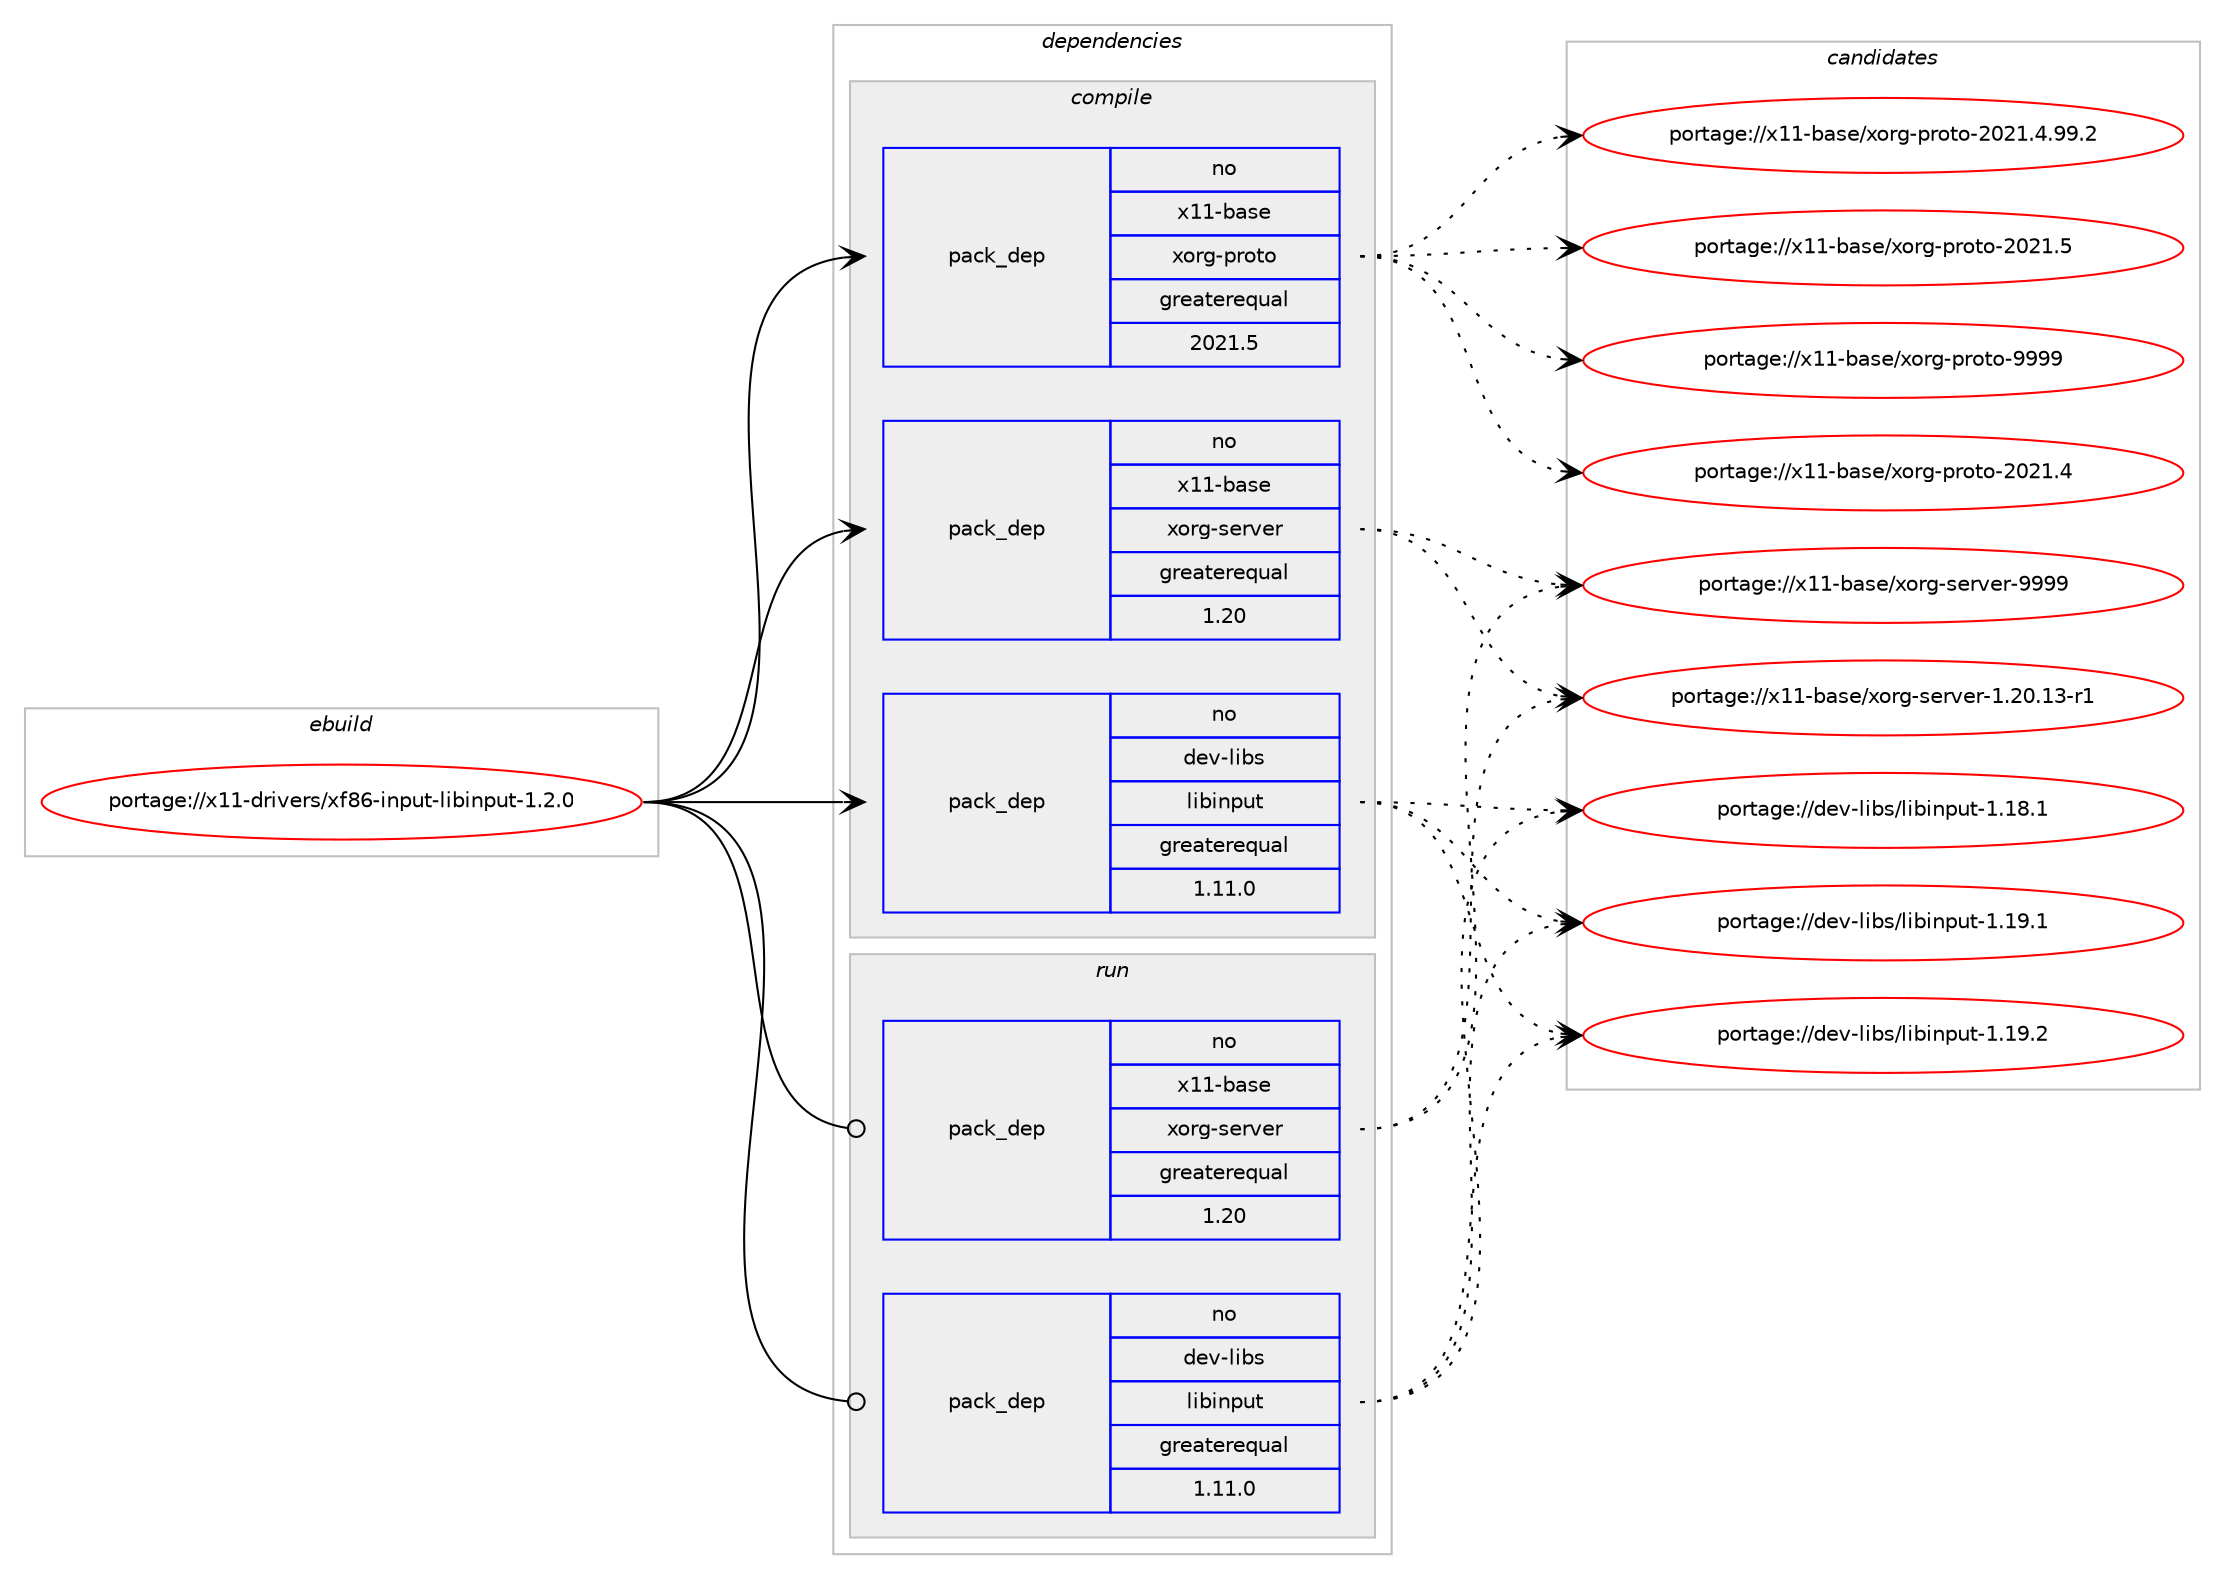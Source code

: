 digraph prolog {

# *************
# Graph options
# *************

newrank=true;
concentrate=true;
compound=true;
graph [rankdir=LR,fontname=Helvetica,fontsize=10,ranksep=1.5];#, ranksep=2.5, nodesep=0.2];
edge  [arrowhead=vee];
node  [fontname=Helvetica,fontsize=10];

# **********
# The ebuild
# **********

subgraph cluster_leftcol {
color=gray;
rank=same;
label=<<i>ebuild</i>>;
id [label="portage://x11-drivers/xf86-input-libinput-1.2.0", color=red, width=4, href="../x11-drivers/xf86-input-libinput-1.2.0.svg"];
}

# ****************
# The dependencies
# ****************

subgraph cluster_midcol {
color=gray;
label=<<i>dependencies</i>>;
subgraph cluster_compile {
fillcolor="#eeeeee";
style=filled;
label=<<i>compile</i>>;
subgraph pack301 {
dependency675 [label=<<TABLE BORDER="0" CELLBORDER="1" CELLSPACING="0" CELLPADDING="4" WIDTH="220"><TR><TD ROWSPAN="6" CELLPADDING="30">pack_dep</TD></TR><TR><TD WIDTH="110">no</TD></TR><TR><TD>dev-libs</TD></TR><TR><TD>libinput</TD></TR><TR><TD>greaterequal</TD></TR><TR><TD>1.11.0</TD></TR></TABLE>>, shape=none, color=blue];
}
id:e -> dependency675:w [weight=20,style="solid",arrowhead="vee"];
subgraph pack302 {
dependency676 [label=<<TABLE BORDER="0" CELLBORDER="1" CELLSPACING="0" CELLPADDING="4" WIDTH="220"><TR><TD ROWSPAN="6" CELLPADDING="30">pack_dep</TD></TR><TR><TD WIDTH="110">no</TD></TR><TR><TD>x11-base</TD></TR><TR><TD>xorg-proto</TD></TR><TR><TD>greaterequal</TD></TR><TR><TD>2021.5</TD></TR></TABLE>>, shape=none, color=blue];
}
id:e -> dependency676:w [weight=20,style="solid",arrowhead="vee"];
# *** BEGIN UNKNOWN DEPENDENCY TYPE (TODO) ***
# id -> package_dependency(portage://x11-drivers/xf86-input-libinput-1.2.0,install,no,x11-base,xorg-proto,none,[,,],[],[])
# *** END UNKNOWN DEPENDENCY TYPE (TODO) ***

subgraph pack303 {
dependency677 [label=<<TABLE BORDER="0" CELLBORDER="1" CELLSPACING="0" CELLPADDING="4" WIDTH="220"><TR><TD ROWSPAN="6" CELLPADDING="30">pack_dep</TD></TR><TR><TD WIDTH="110">no</TD></TR><TR><TD>x11-base</TD></TR><TR><TD>xorg-server</TD></TR><TR><TD>greaterequal</TD></TR><TR><TD>1.20</TD></TR></TABLE>>, shape=none, color=blue];
}
id:e -> dependency677:w [weight=20,style="solid",arrowhead="vee"];
}
subgraph cluster_compileandrun {
fillcolor="#eeeeee";
style=filled;
label=<<i>compile and run</i>>;
}
subgraph cluster_run {
fillcolor="#eeeeee";
style=filled;
label=<<i>run</i>>;
subgraph pack304 {
dependency678 [label=<<TABLE BORDER="0" CELLBORDER="1" CELLSPACING="0" CELLPADDING="4" WIDTH="220"><TR><TD ROWSPAN="6" CELLPADDING="30">pack_dep</TD></TR><TR><TD WIDTH="110">no</TD></TR><TR><TD>dev-libs</TD></TR><TR><TD>libinput</TD></TR><TR><TD>greaterequal</TD></TR><TR><TD>1.11.0</TD></TR></TABLE>>, shape=none, color=blue];
}
id:e -> dependency678:w [weight=20,style="solid",arrowhead="odot"];
subgraph pack305 {
dependency679 [label=<<TABLE BORDER="0" CELLBORDER="1" CELLSPACING="0" CELLPADDING="4" WIDTH="220"><TR><TD ROWSPAN="6" CELLPADDING="30">pack_dep</TD></TR><TR><TD WIDTH="110">no</TD></TR><TR><TD>x11-base</TD></TR><TR><TD>xorg-server</TD></TR><TR><TD>greaterequal</TD></TR><TR><TD>1.20</TD></TR></TABLE>>, shape=none, color=blue];
}
id:e -> dependency679:w [weight=20,style="solid",arrowhead="odot"];
# *** BEGIN UNKNOWN DEPENDENCY TYPE (TODO) ***
# id -> package_dependency(portage://x11-drivers/xf86-input-libinput-1.2.0,run,no,x11-base,xorg-server,none,[,,],any_same_slot,[])
# *** END UNKNOWN DEPENDENCY TYPE (TODO) ***

}
}

# **************
# The candidates
# **************

subgraph cluster_choices {
rank=same;
color=gray;
label=<<i>candidates</i>>;

subgraph choice301 {
color=black;
nodesep=1;
choice1001011184510810598115471081059810511011211711645494649564649 [label="portage://dev-libs/libinput-1.18.1", color=red, width=4,href="../dev-libs/libinput-1.18.1.svg"];
choice1001011184510810598115471081059810511011211711645494649574649 [label="portage://dev-libs/libinput-1.19.1", color=red, width=4,href="../dev-libs/libinput-1.19.1.svg"];
choice1001011184510810598115471081059810511011211711645494649574650 [label="portage://dev-libs/libinput-1.19.2", color=red, width=4,href="../dev-libs/libinput-1.19.2.svg"];
dependency675:e -> choice1001011184510810598115471081059810511011211711645494649564649:w [style=dotted,weight="100"];
dependency675:e -> choice1001011184510810598115471081059810511011211711645494649574649:w [style=dotted,weight="100"];
dependency675:e -> choice1001011184510810598115471081059810511011211711645494649574650:w [style=dotted,weight="100"];
}
subgraph choice302 {
color=black;
nodesep=1;
choice1204949459897115101471201111141034511211411111611145504850494652 [label="portage://x11-base/xorg-proto-2021.4", color=red, width=4,href="../x11-base/xorg-proto-2021.4.svg"];
choice12049494598971151014712011111410345112114111116111455048504946524657574650 [label="portage://x11-base/xorg-proto-2021.4.99.2", color=red, width=4,href="../x11-base/xorg-proto-2021.4.99.2.svg"];
choice1204949459897115101471201111141034511211411111611145504850494653 [label="portage://x11-base/xorg-proto-2021.5", color=red, width=4,href="../x11-base/xorg-proto-2021.5.svg"];
choice120494945989711510147120111114103451121141111161114557575757 [label="portage://x11-base/xorg-proto-9999", color=red, width=4,href="../x11-base/xorg-proto-9999.svg"];
dependency676:e -> choice1204949459897115101471201111141034511211411111611145504850494652:w [style=dotted,weight="100"];
dependency676:e -> choice12049494598971151014712011111410345112114111116111455048504946524657574650:w [style=dotted,weight="100"];
dependency676:e -> choice1204949459897115101471201111141034511211411111611145504850494653:w [style=dotted,weight="100"];
dependency676:e -> choice120494945989711510147120111114103451121141111161114557575757:w [style=dotted,weight="100"];
}
subgraph choice303 {
color=black;
nodesep=1;
choice1204949459897115101471201111141034511510111411810111445494650484649514511449 [label="portage://x11-base/xorg-server-1.20.13-r1", color=red, width=4,href="../x11-base/xorg-server-1.20.13-r1.svg"];
choice120494945989711510147120111114103451151011141181011144557575757 [label="portage://x11-base/xorg-server-9999", color=red, width=4,href="../x11-base/xorg-server-9999.svg"];
dependency677:e -> choice1204949459897115101471201111141034511510111411810111445494650484649514511449:w [style=dotted,weight="100"];
dependency677:e -> choice120494945989711510147120111114103451151011141181011144557575757:w [style=dotted,weight="100"];
}
subgraph choice304 {
color=black;
nodesep=1;
choice1001011184510810598115471081059810511011211711645494649564649 [label="portage://dev-libs/libinput-1.18.1", color=red, width=4,href="../dev-libs/libinput-1.18.1.svg"];
choice1001011184510810598115471081059810511011211711645494649574649 [label="portage://dev-libs/libinput-1.19.1", color=red, width=4,href="../dev-libs/libinput-1.19.1.svg"];
choice1001011184510810598115471081059810511011211711645494649574650 [label="portage://dev-libs/libinput-1.19.2", color=red, width=4,href="../dev-libs/libinput-1.19.2.svg"];
dependency678:e -> choice1001011184510810598115471081059810511011211711645494649564649:w [style=dotted,weight="100"];
dependency678:e -> choice1001011184510810598115471081059810511011211711645494649574649:w [style=dotted,weight="100"];
dependency678:e -> choice1001011184510810598115471081059810511011211711645494649574650:w [style=dotted,weight="100"];
}
subgraph choice305 {
color=black;
nodesep=1;
choice1204949459897115101471201111141034511510111411810111445494650484649514511449 [label="portage://x11-base/xorg-server-1.20.13-r1", color=red, width=4,href="../x11-base/xorg-server-1.20.13-r1.svg"];
choice120494945989711510147120111114103451151011141181011144557575757 [label="portage://x11-base/xorg-server-9999", color=red, width=4,href="../x11-base/xorg-server-9999.svg"];
dependency679:e -> choice1204949459897115101471201111141034511510111411810111445494650484649514511449:w [style=dotted,weight="100"];
dependency679:e -> choice120494945989711510147120111114103451151011141181011144557575757:w [style=dotted,weight="100"];
}
}

}
